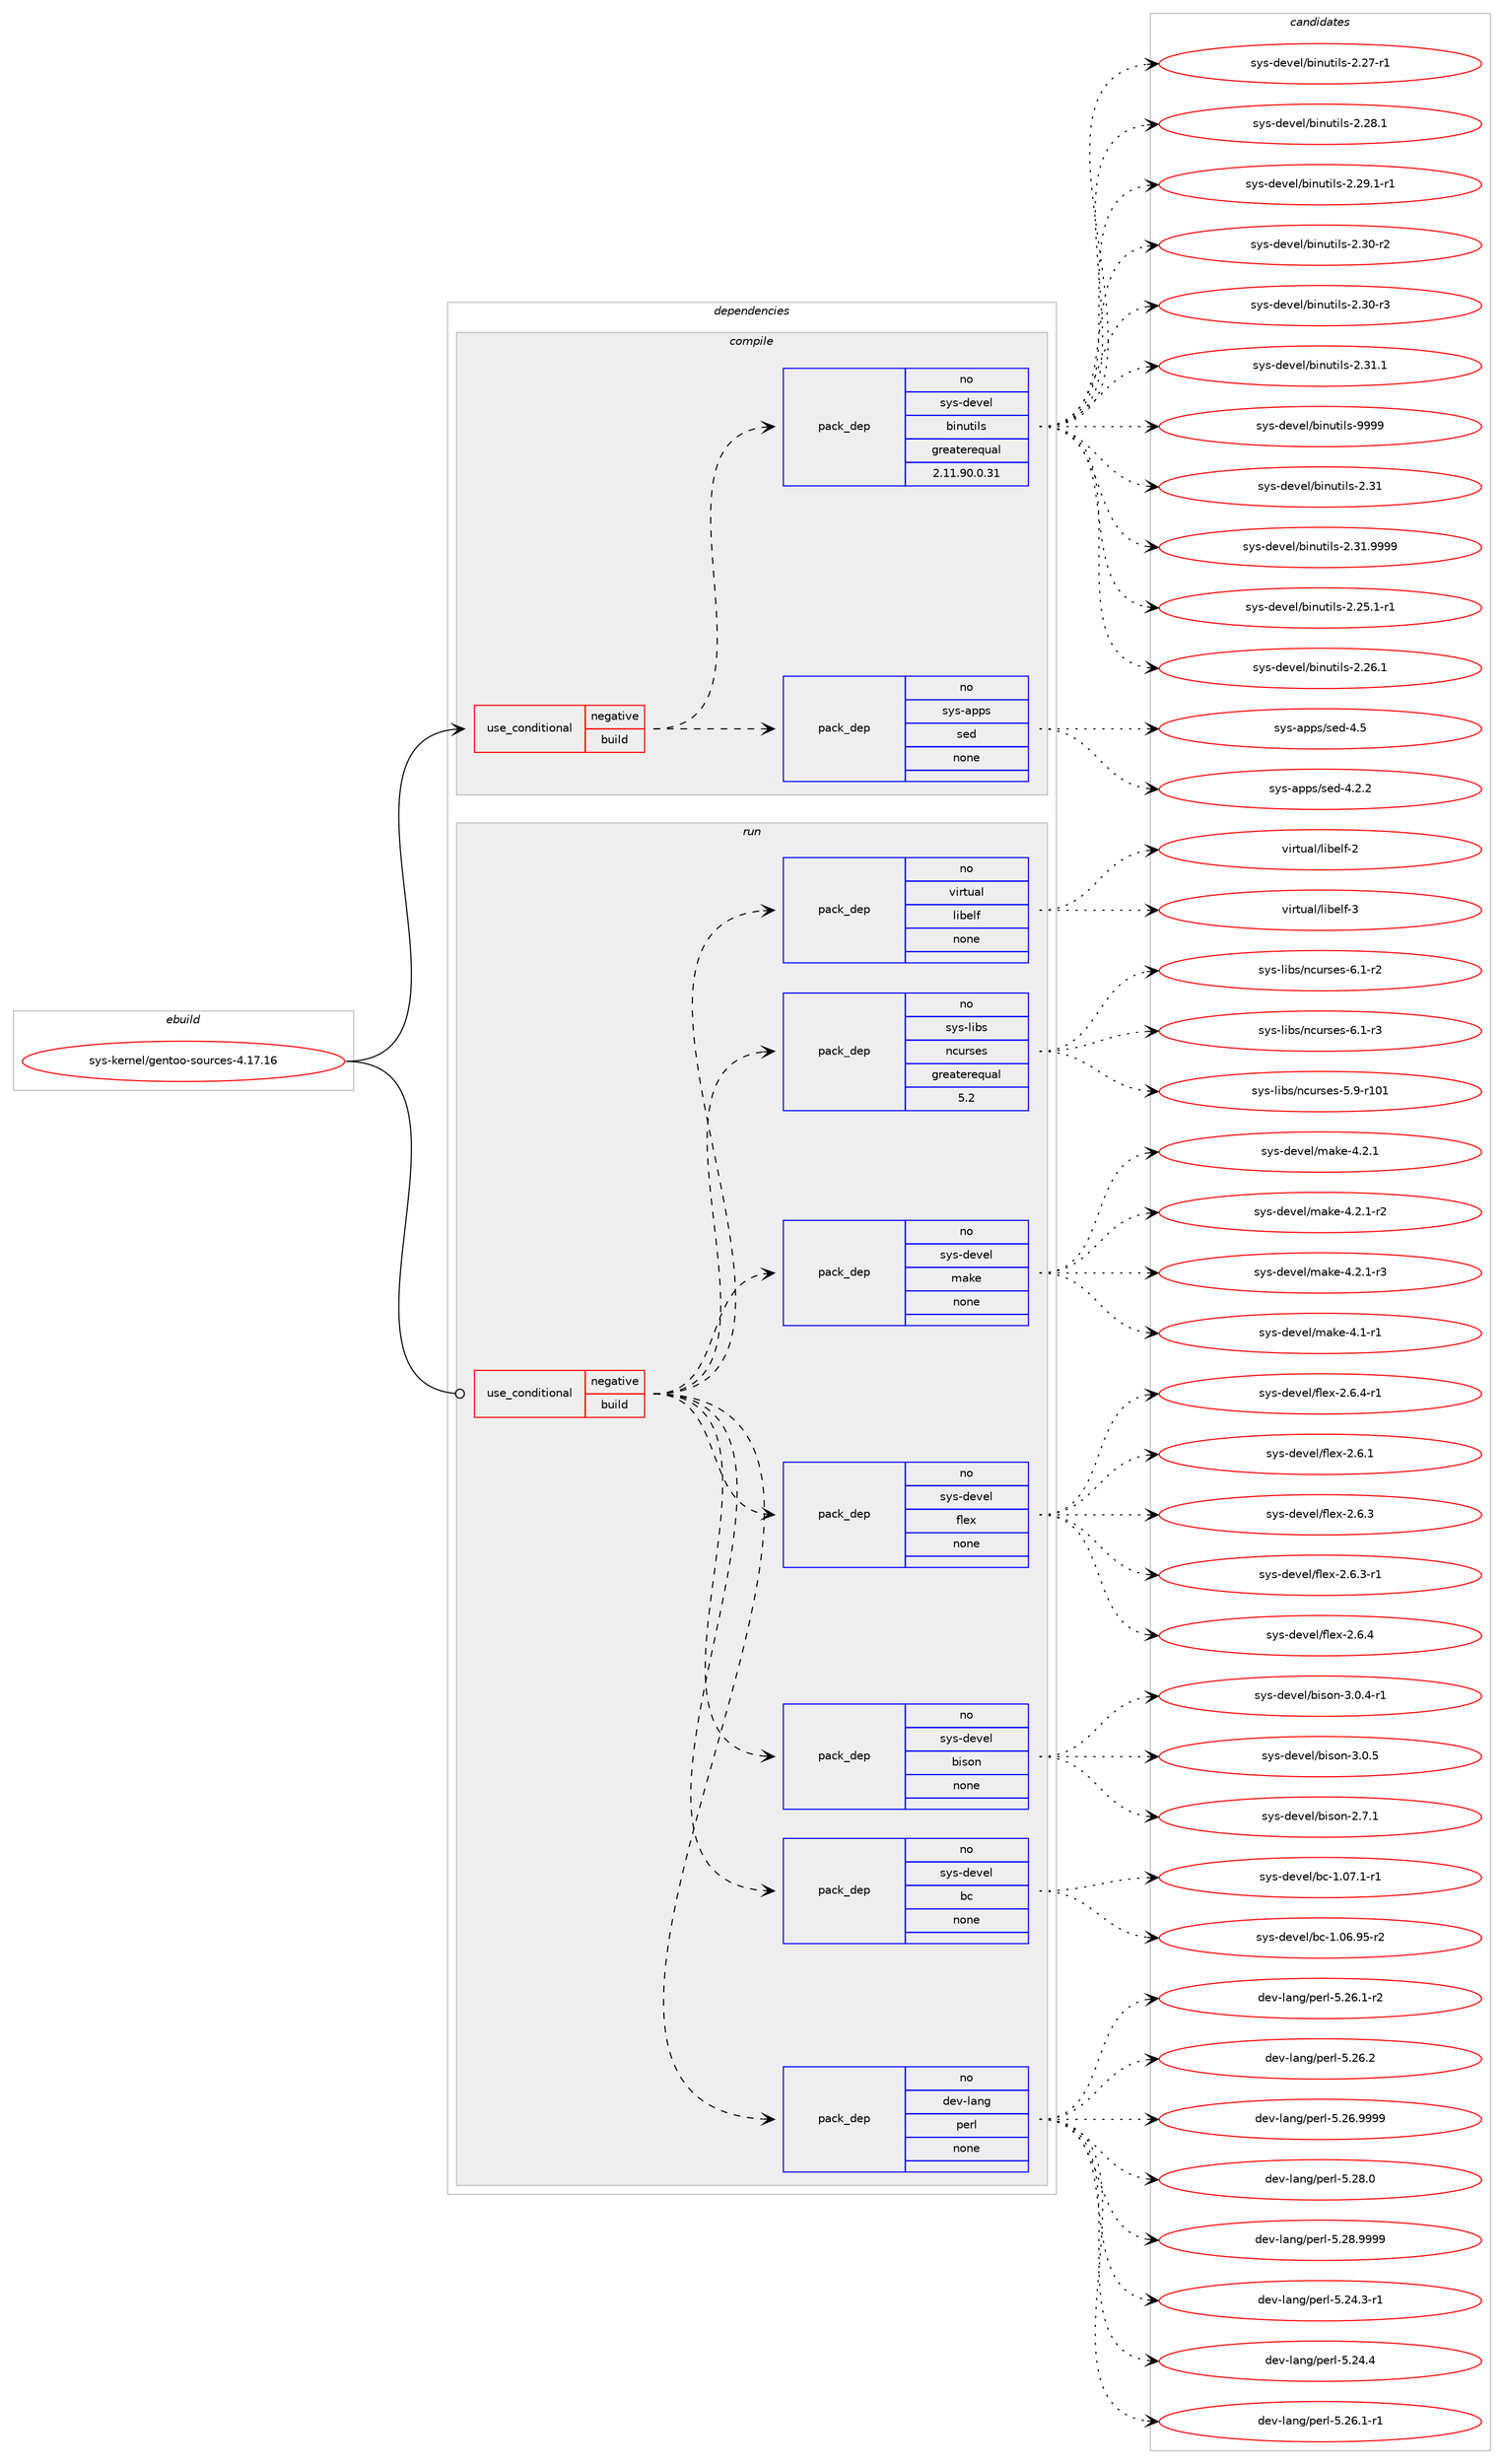 digraph prolog {

# *************
# Graph options
# *************

newrank=true;
concentrate=true;
compound=true;
graph [rankdir=LR,fontname=Helvetica,fontsize=10,ranksep=1.5];#, ranksep=2.5, nodesep=0.2];
edge  [arrowhead=vee];
node  [fontname=Helvetica,fontsize=10];

# **********
# The ebuild
# **********

subgraph cluster_leftcol {
color=gray;
rank=same;
label=<<i>ebuild</i>>;
id [label="sys-kernel/gentoo-sources-4.17.16", color=red, width=4, href="../sys-kernel/gentoo-sources-4.17.16.svg"];
}

# ****************
# The dependencies
# ****************

subgraph cluster_midcol {
color=gray;
label=<<i>dependencies</i>>;
subgraph cluster_compile {
fillcolor="#eeeeee";
style=filled;
label=<<i>compile</i>>;
subgraph cond268 {
dependency1301 [label=<<TABLE BORDER="0" CELLBORDER="1" CELLSPACING="0" CELLPADDING="4"><TR><TD ROWSPAN="3" CELLPADDING="10">use_conditional</TD></TR><TR><TD>negative</TD></TR><TR><TD>build</TD></TR></TABLE>>, shape=none, color=red];
subgraph pack1004 {
dependency1302 [label=<<TABLE BORDER="0" CELLBORDER="1" CELLSPACING="0" CELLPADDING="4" WIDTH="220"><TR><TD ROWSPAN="6" CELLPADDING="30">pack_dep</TD></TR><TR><TD WIDTH="110">no</TD></TR><TR><TD>sys-apps</TD></TR><TR><TD>sed</TD></TR><TR><TD>none</TD></TR><TR><TD></TD></TR></TABLE>>, shape=none, color=blue];
}
dependency1301:e -> dependency1302:w [weight=20,style="dashed",arrowhead="vee"];
subgraph pack1005 {
dependency1303 [label=<<TABLE BORDER="0" CELLBORDER="1" CELLSPACING="0" CELLPADDING="4" WIDTH="220"><TR><TD ROWSPAN="6" CELLPADDING="30">pack_dep</TD></TR><TR><TD WIDTH="110">no</TD></TR><TR><TD>sys-devel</TD></TR><TR><TD>binutils</TD></TR><TR><TD>greaterequal</TD></TR><TR><TD>2.11.90.0.31</TD></TR></TABLE>>, shape=none, color=blue];
}
dependency1301:e -> dependency1303:w [weight=20,style="dashed",arrowhead="vee"];
}
id:e -> dependency1301:w [weight=20,style="solid",arrowhead="vee"];
}
subgraph cluster_compileandrun {
fillcolor="#eeeeee";
style=filled;
label=<<i>compile and run</i>>;
}
subgraph cluster_run {
fillcolor="#eeeeee";
style=filled;
label=<<i>run</i>>;
subgraph cond269 {
dependency1304 [label=<<TABLE BORDER="0" CELLBORDER="1" CELLSPACING="0" CELLPADDING="4"><TR><TD ROWSPAN="3" CELLPADDING="10">use_conditional</TD></TR><TR><TD>negative</TD></TR><TR><TD>build</TD></TR></TABLE>>, shape=none, color=red];
subgraph pack1006 {
dependency1305 [label=<<TABLE BORDER="0" CELLBORDER="1" CELLSPACING="0" CELLPADDING="4" WIDTH="220"><TR><TD ROWSPAN="6" CELLPADDING="30">pack_dep</TD></TR><TR><TD WIDTH="110">no</TD></TR><TR><TD>dev-lang</TD></TR><TR><TD>perl</TD></TR><TR><TD>none</TD></TR><TR><TD></TD></TR></TABLE>>, shape=none, color=blue];
}
dependency1304:e -> dependency1305:w [weight=20,style="dashed",arrowhead="vee"];
subgraph pack1007 {
dependency1306 [label=<<TABLE BORDER="0" CELLBORDER="1" CELLSPACING="0" CELLPADDING="4" WIDTH="220"><TR><TD ROWSPAN="6" CELLPADDING="30">pack_dep</TD></TR><TR><TD WIDTH="110">no</TD></TR><TR><TD>sys-devel</TD></TR><TR><TD>bc</TD></TR><TR><TD>none</TD></TR><TR><TD></TD></TR></TABLE>>, shape=none, color=blue];
}
dependency1304:e -> dependency1306:w [weight=20,style="dashed",arrowhead="vee"];
subgraph pack1008 {
dependency1307 [label=<<TABLE BORDER="0" CELLBORDER="1" CELLSPACING="0" CELLPADDING="4" WIDTH="220"><TR><TD ROWSPAN="6" CELLPADDING="30">pack_dep</TD></TR><TR><TD WIDTH="110">no</TD></TR><TR><TD>sys-devel</TD></TR><TR><TD>bison</TD></TR><TR><TD>none</TD></TR><TR><TD></TD></TR></TABLE>>, shape=none, color=blue];
}
dependency1304:e -> dependency1307:w [weight=20,style="dashed",arrowhead="vee"];
subgraph pack1009 {
dependency1308 [label=<<TABLE BORDER="0" CELLBORDER="1" CELLSPACING="0" CELLPADDING="4" WIDTH="220"><TR><TD ROWSPAN="6" CELLPADDING="30">pack_dep</TD></TR><TR><TD WIDTH="110">no</TD></TR><TR><TD>sys-devel</TD></TR><TR><TD>flex</TD></TR><TR><TD>none</TD></TR><TR><TD></TD></TR></TABLE>>, shape=none, color=blue];
}
dependency1304:e -> dependency1308:w [weight=20,style="dashed",arrowhead="vee"];
subgraph pack1010 {
dependency1309 [label=<<TABLE BORDER="0" CELLBORDER="1" CELLSPACING="0" CELLPADDING="4" WIDTH="220"><TR><TD ROWSPAN="6" CELLPADDING="30">pack_dep</TD></TR><TR><TD WIDTH="110">no</TD></TR><TR><TD>sys-devel</TD></TR><TR><TD>make</TD></TR><TR><TD>none</TD></TR><TR><TD></TD></TR></TABLE>>, shape=none, color=blue];
}
dependency1304:e -> dependency1309:w [weight=20,style="dashed",arrowhead="vee"];
subgraph pack1011 {
dependency1310 [label=<<TABLE BORDER="0" CELLBORDER="1" CELLSPACING="0" CELLPADDING="4" WIDTH="220"><TR><TD ROWSPAN="6" CELLPADDING="30">pack_dep</TD></TR><TR><TD WIDTH="110">no</TD></TR><TR><TD>sys-libs</TD></TR><TR><TD>ncurses</TD></TR><TR><TD>greaterequal</TD></TR><TR><TD>5.2</TD></TR></TABLE>>, shape=none, color=blue];
}
dependency1304:e -> dependency1310:w [weight=20,style="dashed",arrowhead="vee"];
subgraph pack1012 {
dependency1311 [label=<<TABLE BORDER="0" CELLBORDER="1" CELLSPACING="0" CELLPADDING="4" WIDTH="220"><TR><TD ROWSPAN="6" CELLPADDING="30">pack_dep</TD></TR><TR><TD WIDTH="110">no</TD></TR><TR><TD>virtual</TD></TR><TR><TD>libelf</TD></TR><TR><TD>none</TD></TR><TR><TD></TD></TR></TABLE>>, shape=none, color=blue];
}
dependency1304:e -> dependency1311:w [weight=20,style="dashed",arrowhead="vee"];
}
id:e -> dependency1304:w [weight=20,style="solid",arrowhead="odot"];
}
}

# **************
# The candidates
# **************

subgraph cluster_choices {
rank=same;
color=gray;
label=<<i>candidates</i>>;

subgraph choice1004 {
color=black;
nodesep=1;
choice115121115459711211211547115101100455246504650 [label="sys-apps/sed-4.2.2", color=red, width=4,href="../sys-apps/sed-4.2.2.svg"];
choice11512111545971121121154711510110045524653 [label="sys-apps/sed-4.5", color=red, width=4,href="../sys-apps/sed-4.5.svg"];
dependency1302:e -> choice115121115459711211211547115101100455246504650:w [style=dotted,weight="100"];
dependency1302:e -> choice11512111545971121121154711510110045524653:w [style=dotted,weight="100"];
}
subgraph choice1005 {
color=black;
nodesep=1;
choice1151211154510010111810110847981051101171161051081154550465149 [label="sys-devel/binutils-2.31", color=red, width=4,href="../sys-devel/binutils-2.31.svg"];
choice11512111545100101118101108479810511011711610510811545504651494657575757 [label="sys-devel/binutils-2.31.9999", color=red, width=4,href="../sys-devel/binutils-2.31.9999.svg"];
choice115121115451001011181011084798105110117116105108115455046505346494511449 [label="sys-devel/binutils-2.25.1-r1", color=red, width=4,href="../sys-devel/binutils-2.25.1-r1.svg"];
choice11512111545100101118101108479810511011711610510811545504650544649 [label="sys-devel/binutils-2.26.1", color=red, width=4,href="../sys-devel/binutils-2.26.1.svg"];
choice11512111545100101118101108479810511011711610510811545504650554511449 [label="sys-devel/binutils-2.27-r1", color=red, width=4,href="../sys-devel/binutils-2.27-r1.svg"];
choice11512111545100101118101108479810511011711610510811545504650564649 [label="sys-devel/binutils-2.28.1", color=red, width=4,href="../sys-devel/binutils-2.28.1.svg"];
choice115121115451001011181011084798105110117116105108115455046505746494511449 [label="sys-devel/binutils-2.29.1-r1", color=red, width=4,href="../sys-devel/binutils-2.29.1-r1.svg"];
choice11512111545100101118101108479810511011711610510811545504651484511450 [label="sys-devel/binutils-2.30-r2", color=red, width=4,href="../sys-devel/binutils-2.30-r2.svg"];
choice11512111545100101118101108479810511011711610510811545504651484511451 [label="sys-devel/binutils-2.30-r3", color=red, width=4,href="../sys-devel/binutils-2.30-r3.svg"];
choice11512111545100101118101108479810511011711610510811545504651494649 [label="sys-devel/binutils-2.31.1", color=red, width=4,href="../sys-devel/binutils-2.31.1.svg"];
choice1151211154510010111810110847981051101171161051081154557575757 [label="sys-devel/binutils-9999", color=red, width=4,href="../sys-devel/binutils-9999.svg"];
dependency1303:e -> choice1151211154510010111810110847981051101171161051081154550465149:w [style=dotted,weight="100"];
dependency1303:e -> choice11512111545100101118101108479810511011711610510811545504651494657575757:w [style=dotted,weight="100"];
dependency1303:e -> choice115121115451001011181011084798105110117116105108115455046505346494511449:w [style=dotted,weight="100"];
dependency1303:e -> choice11512111545100101118101108479810511011711610510811545504650544649:w [style=dotted,weight="100"];
dependency1303:e -> choice11512111545100101118101108479810511011711610510811545504650554511449:w [style=dotted,weight="100"];
dependency1303:e -> choice11512111545100101118101108479810511011711610510811545504650564649:w [style=dotted,weight="100"];
dependency1303:e -> choice115121115451001011181011084798105110117116105108115455046505746494511449:w [style=dotted,weight="100"];
dependency1303:e -> choice11512111545100101118101108479810511011711610510811545504651484511450:w [style=dotted,weight="100"];
dependency1303:e -> choice11512111545100101118101108479810511011711610510811545504651484511451:w [style=dotted,weight="100"];
dependency1303:e -> choice11512111545100101118101108479810511011711610510811545504651494649:w [style=dotted,weight="100"];
dependency1303:e -> choice1151211154510010111810110847981051101171161051081154557575757:w [style=dotted,weight="100"];
}
subgraph choice1006 {
color=black;
nodesep=1;
choice100101118451089711010347112101114108455346505246514511449 [label="dev-lang/perl-5.24.3-r1", color=red, width=4,href="../dev-lang/perl-5.24.3-r1.svg"];
choice10010111845108971101034711210111410845534650524652 [label="dev-lang/perl-5.24.4", color=red, width=4,href="../dev-lang/perl-5.24.4.svg"];
choice100101118451089711010347112101114108455346505446494511449 [label="dev-lang/perl-5.26.1-r1", color=red, width=4,href="../dev-lang/perl-5.26.1-r1.svg"];
choice100101118451089711010347112101114108455346505446494511450 [label="dev-lang/perl-5.26.1-r2", color=red, width=4,href="../dev-lang/perl-5.26.1-r2.svg"];
choice10010111845108971101034711210111410845534650544650 [label="dev-lang/perl-5.26.2", color=red, width=4,href="../dev-lang/perl-5.26.2.svg"];
choice10010111845108971101034711210111410845534650544657575757 [label="dev-lang/perl-5.26.9999", color=red, width=4,href="../dev-lang/perl-5.26.9999.svg"];
choice10010111845108971101034711210111410845534650564648 [label="dev-lang/perl-5.28.0", color=red, width=4,href="../dev-lang/perl-5.28.0.svg"];
choice10010111845108971101034711210111410845534650564657575757 [label="dev-lang/perl-5.28.9999", color=red, width=4,href="../dev-lang/perl-5.28.9999.svg"];
dependency1305:e -> choice100101118451089711010347112101114108455346505246514511449:w [style=dotted,weight="100"];
dependency1305:e -> choice10010111845108971101034711210111410845534650524652:w [style=dotted,weight="100"];
dependency1305:e -> choice100101118451089711010347112101114108455346505446494511449:w [style=dotted,weight="100"];
dependency1305:e -> choice100101118451089711010347112101114108455346505446494511450:w [style=dotted,weight="100"];
dependency1305:e -> choice10010111845108971101034711210111410845534650544650:w [style=dotted,weight="100"];
dependency1305:e -> choice10010111845108971101034711210111410845534650544657575757:w [style=dotted,weight="100"];
dependency1305:e -> choice10010111845108971101034711210111410845534650564648:w [style=dotted,weight="100"];
dependency1305:e -> choice10010111845108971101034711210111410845534650564657575757:w [style=dotted,weight="100"];
}
subgraph choice1007 {
color=black;
nodesep=1;
choice1151211154510010111810110847989945494648544657534511450 [label="sys-devel/bc-1.06.95-r2", color=red, width=4,href="../sys-devel/bc-1.06.95-r2.svg"];
choice11512111545100101118101108479899454946485546494511449 [label="sys-devel/bc-1.07.1-r1", color=red, width=4,href="../sys-devel/bc-1.07.1-r1.svg"];
dependency1306:e -> choice1151211154510010111810110847989945494648544657534511450:w [style=dotted,weight="100"];
dependency1306:e -> choice11512111545100101118101108479899454946485546494511449:w [style=dotted,weight="100"];
}
subgraph choice1008 {
color=black;
nodesep=1;
choice115121115451001011181011084798105115111110455046554649 [label="sys-devel/bison-2.7.1", color=red, width=4,href="../sys-devel/bison-2.7.1.svg"];
choice1151211154510010111810110847981051151111104551464846524511449 [label="sys-devel/bison-3.0.4-r1", color=red, width=4,href="../sys-devel/bison-3.0.4-r1.svg"];
choice115121115451001011181011084798105115111110455146484653 [label="sys-devel/bison-3.0.5", color=red, width=4,href="../sys-devel/bison-3.0.5.svg"];
dependency1307:e -> choice115121115451001011181011084798105115111110455046554649:w [style=dotted,weight="100"];
dependency1307:e -> choice1151211154510010111810110847981051151111104551464846524511449:w [style=dotted,weight="100"];
dependency1307:e -> choice115121115451001011181011084798105115111110455146484653:w [style=dotted,weight="100"];
}
subgraph choice1009 {
color=black;
nodesep=1;
choice1151211154510010111810110847102108101120455046544649 [label="sys-devel/flex-2.6.1", color=red, width=4,href="../sys-devel/flex-2.6.1.svg"];
choice1151211154510010111810110847102108101120455046544651 [label="sys-devel/flex-2.6.3", color=red, width=4,href="../sys-devel/flex-2.6.3.svg"];
choice11512111545100101118101108471021081011204550465446514511449 [label="sys-devel/flex-2.6.3-r1", color=red, width=4,href="../sys-devel/flex-2.6.3-r1.svg"];
choice1151211154510010111810110847102108101120455046544652 [label="sys-devel/flex-2.6.4", color=red, width=4,href="../sys-devel/flex-2.6.4.svg"];
choice11512111545100101118101108471021081011204550465446524511449 [label="sys-devel/flex-2.6.4-r1", color=red, width=4,href="../sys-devel/flex-2.6.4-r1.svg"];
dependency1308:e -> choice1151211154510010111810110847102108101120455046544649:w [style=dotted,weight="100"];
dependency1308:e -> choice1151211154510010111810110847102108101120455046544651:w [style=dotted,weight="100"];
dependency1308:e -> choice11512111545100101118101108471021081011204550465446514511449:w [style=dotted,weight="100"];
dependency1308:e -> choice1151211154510010111810110847102108101120455046544652:w [style=dotted,weight="100"];
dependency1308:e -> choice11512111545100101118101108471021081011204550465446524511449:w [style=dotted,weight="100"];
}
subgraph choice1010 {
color=black;
nodesep=1;
choice115121115451001011181011084710997107101455246494511449 [label="sys-devel/make-4.1-r1", color=red, width=4,href="../sys-devel/make-4.1-r1.svg"];
choice115121115451001011181011084710997107101455246504649 [label="sys-devel/make-4.2.1", color=red, width=4,href="../sys-devel/make-4.2.1.svg"];
choice1151211154510010111810110847109971071014552465046494511450 [label="sys-devel/make-4.2.1-r2", color=red, width=4,href="../sys-devel/make-4.2.1-r2.svg"];
choice1151211154510010111810110847109971071014552465046494511451 [label="sys-devel/make-4.2.1-r3", color=red, width=4,href="../sys-devel/make-4.2.1-r3.svg"];
dependency1309:e -> choice115121115451001011181011084710997107101455246494511449:w [style=dotted,weight="100"];
dependency1309:e -> choice115121115451001011181011084710997107101455246504649:w [style=dotted,weight="100"];
dependency1309:e -> choice1151211154510010111810110847109971071014552465046494511450:w [style=dotted,weight="100"];
dependency1309:e -> choice1151211154510010111810110847109971071014552465046494511451:w [style=dotted,weight="100"];
}
subgraph choice1011 {
color=black;
nodesep=1;
choice115121115451081059811547110991171141151011154553465745114494849 [label="sys-libs/ncurses-5.9-r101", color=red, width=4,href="../sys-libs/ncurses-5.9-r101.svg"];
choice11512111545108105981154711099117114115101115455446494511450 [label="sys-libs/ncurses-6.1-r2", color=red, width=4,href="../sys-libs/ncurses-6.1-r2.svg"];
choice11512111545108105981154711099117114115101115455446494511451 [label="sys-libs/ncurses-6.1-r3", color=red, width=4,href="../sys-libs/ncurses-6.1-r3.svg"];
dependency1310:e -> choice115121115451081059811547110991171141151011154553465745114494849:w [style=dotted,weight="100"];
dependency1310:e -> choice11512111545108105981154711099117114115101115455446494511450:w [style=dotted,weight="100"];
dependency1310:e -> choice11512111545108105981154711099117114115101115455446494511451:w [style=dotted,weight="100"];
}
subgraph choice1012 {
color=black;
nodesep=1;
choice1181051141161179710847108105981011081024550 [label="virtual/libelf-2", color=red, width=4,href="../virtual/libelf-2.svg"];
choice1181051141161179710847108105981011081024551 [label="virtual/libelf-3", color=red, width=4,href="../virtual/libelf-3.svg"];
dependency1311:e -> choice1181051141161179710847108105981011081024550:w [style=dotted,weight="100"];
dependency1311:e -> choice1181051141161179710847108105981011081024551:w [style=dotted,weight="100"];
}
}

}
